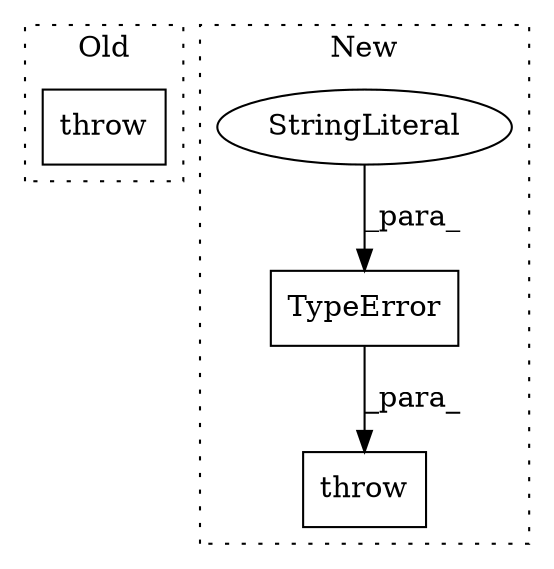 digraph G {
subgraph cluster0 {
1 [label="throw" a="53" s="11704" l="6" shape="box"];
label = "Old";
style="dotted";
}
subgraph cluster1 {
2 [label="TypeError" a="32" s="11829,11862" l="10,1" shape="box"];
3 [label="throw" a="53" s="11823" l="6" shape="box"];
4 [label="StringLiteral" a="45" s="11839" l="23" shape="ellipse"];
label = "New";
style="dotted";
}
2 -> 3 [label="_para_"];
4 -> 2 [label="_para_"];
}
